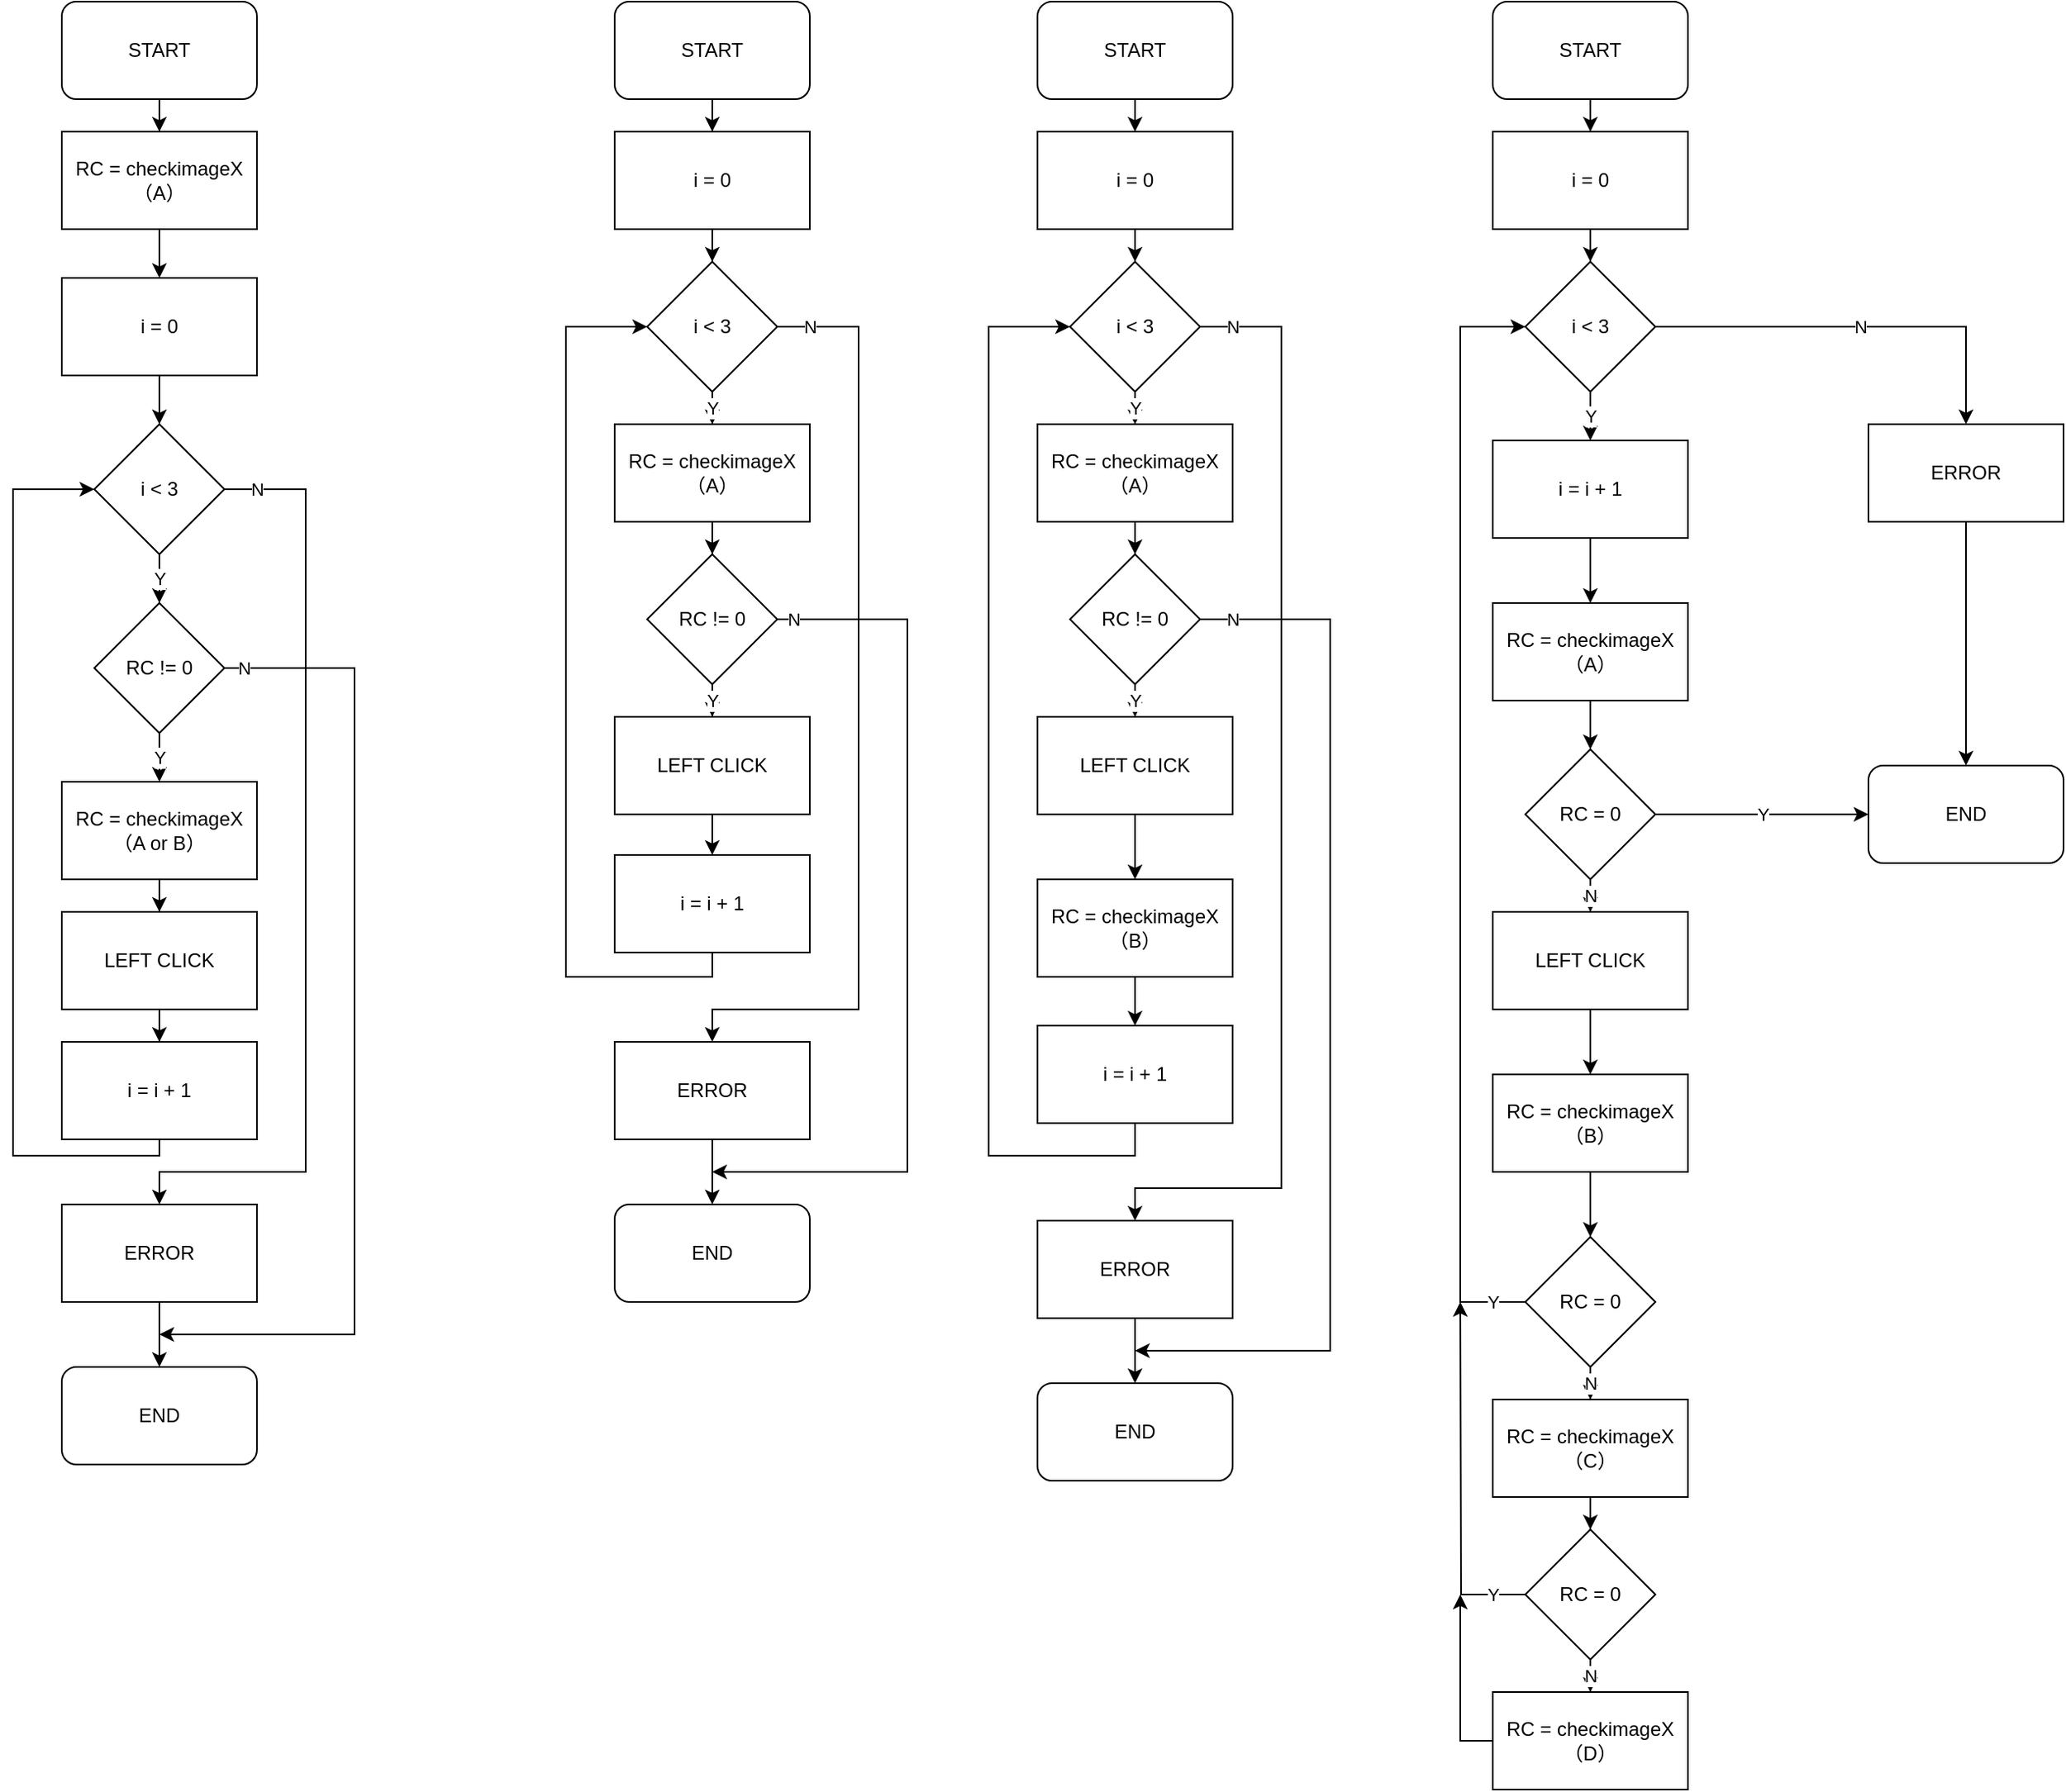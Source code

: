 <mxfile version="13.5.9" type="device"><diagram id="C5RBs43oDa-KdzZeNtuy" name="Page-1"><mxGraphModel dx="1920" dy="888" grid="1" gridSize="10" guides="1" tooltips="1" connect="1" arrows="1" fold="1" page="1" pageScale="1" pageWidth="827" pageHeight="1169" math="0" shadow="0"><root><mxCell id="WIyWlLk6GJQsqaUBKTNV-0"/><mxCell id="WIyWlLk6GJQsqaUBKTNV-1" parent="WIyWlLk6GJQsqaUBKTNV-0"/><mxCell id="Dwvabglg26hl9TU84rJq-7" style="edgeStyle=orthogonalEdgeStyle;rounded=0;orthogonalLoop=1;jettySize=auto;html=1;" parent="WIyWlLk6GJQsqaUBKTNV-1" source="Dwvabglg26hl9TU84rJq-0" target="Dwvabglg26hl9TU84rJq-4" edge="1"><mxGeometry relative="1" as="geometry"/></mxCell><mxCell id="Dwvabglg26hl9TU84rJq-0" value="i = 0" style="rounded=0;whiteSpace=wrap;html=1;" parent="WIyWlLk6GJQsqaUBKTNV-1" vertex="1"><mxGeometry x="470" y="80" width="120" height="60" as="geometry"/></mxCell><mxCell id="Dwvabglg26hl9TU84rJq-13" style="edgeStyle=orthogonalEdgeStyle;rounded=0;orthogonalLoop=1;jettySize=auto;html=1;entryX=0;entryY=0.5;entryDx=0;entryDy=0;" parent="WIyWlLk6GJQsqaUBKTNV-1" source="Dwvabglg26hl9TU84rJq-2" target="Dwvabglg26hl9TU84rJq-4" edge="1"><mxGeometry relative="1" as="geometry"><mxPoint x="400" y="320" as="targetPoint"/><Array as="points"><mxPoint x="530" y="600"/><mxPoint x="440" y="600"/><mxPoint x="440" y="200"/></Array></mxGeometry></mxCell><mxCell id="Dwvabglg26hl9TU84rJq-2" value="i = i + 1" style="rounded=0;whiteSpace=wrap;html=1;" parent="WIyWlLk6GJQsqaUBKTNV-1" vertex="1"><mxGeometry x="470" y="525" width="120" height="60" as="geometry"/></mxCell><mxCell id="Dwvabglg26hl9TU84rJq-9" style="edgeStyle=orthogonalEdgeStyle;rounded=0;orthogonalLoop=1;jettySize=auto;html=1;entryX=0.5;entryY=0;entryDx=0;entryDy=0;" parent="WIyWlLk6GJQsqaUBKTNV-1" source="Dwvabglg26hl9TU84rJq-3" target="Dwvabglg26hl9TU84rJq-6" edge="1"><mxGeometry relative="1" as="geometry"/></mxCell><mxCell id="Dwvabglg26hl9TU84rJq-3" value="&lt;div&gt;RC = checkimageX&lt;/div&gt;&lt;div&gt;（A）&lt;br&gt;&lt;/div&gt;" style="rounded=0;whiteSpace=wrap;html=1;" parent="WIyWlLk6GJQsqaUBKTNV-1" vertex="1"><mxGeometry x="470" y="260" width="120" height="60" as="geometry"/></mxCell><mxCell id="Dwvabglg26hl9TU84rJq-8" value="Y" style="edgeStyle=orthogonalEdgeStyle;rounded=0;orthogonalLoop=1;jettySize=auto;html=1;" parent="WIyWlLk6GJQsqaUBKTNV-1" source="Dwvabglg26hl9TU84rJq-4" target="Dwvabglg26hl9TU84rJq-3" edge="1"><mxGeometry relative="1" as="geometry"/></mxCell><mxCell id="Dwvabglg26hl9TU84rJq-15" value="N" style="edgeStyle=orthogonalEdgeStyle;rounded=0;orthogonalLoop=1;jettySize=auto;html=1;" parent="WIyWlLk6GJQsqaUBKTNV-1" source="Dwvabglg26hl9TU84rJq-4" target="Dwvabglg26hl9TU84rJq-14" edge="1"><mxGeometry x="-0.931" relative="1" as="geometry"><Array as="points"><mxPoint x="620" y="200"/><mxPoint x="620" y="620"/><mxPoint x="530" y="620"/></Array><mxPoint as="offset"/></mxGeometry></mxCell><mxCell id="Dwvabglg26hl9TU84rJq-4" value="i &amp;lt; 3" style="rhombus;whiteSpace=wrap;html=1;" parent="WIyWlLk6GJQsqaUBKTNV-1" vertex="1"><mxGeometry x="490" y="160" width="80" height="80" as="geometry"/></mxCell><mxCell id="Dwvabglg26hl9TU84rJq-11" value="Y" style="edgeStyle=orthogonalEdgeStyle;rounded=0;orthogonalLoop=1;jettySize=auto;html=1;entryX=0.5;entryY=0;entryDx=0;entryDy=0;" parent="WIyWlLk6GJQsqaUBKTNV-1" source="Dwvabglg26hl9TU84rJq-6" target="Dwvabglg26hl9TU84rJq-10" edge="1"><mxGeometry relative="1" as="geometry"/></mxCell><mxCell id="Dwvabglg26hl9TU84rJq-17" value="N" style="edgeStyle=orthogonalEdgeStyle;rounded=0;orthogonalLoop=1;jettySize=auto;html=1;" parent="WIyWlLk6GJQsqaUBKTNV-1" source="Dwvabglg26hl9TU84rJq-6" edge="1"><mxGeometry x="-0.963" relative="1" as="geometry"><mxPoint x="530" y="720" as="targetPoint"/><Array as="points"><mxPoint x="650" y="380"/><mxPoint x="650" y="720"/></Array><mxPoint as="offset"/></mxGeometry></mxCell><mxCell id="Dwvabglg26hl9TU84rJq-6" value="RC != 0" style="rhombus;whiteSpace=wrap;html=1;" parent="WIyWlLk6GJQsqaUBKTNV-1" vertex="1"><mxGeometry x="490" y="340" width="80" height="80" as="geometry"/></mxCell><mxCell id="Dwvabglg26hl9TU84rJq-12" style="edgeStyle=orthogonalEdgeStyle;rounded=0;orthogonalLoop=1;jettySize=auto;html=1;entryX=0.5;entryY=0;entryDx=0;entryDy=0;" parent="WIyWlLk6GJQsqaUBKTNV-1" source="Dwvabglg26hl9TU84rJq-10" target="Dwvabglg26hl9TU84rJq-2" edge="1"><mxGeometry relative="1" as="geometry"/></mxCell><mxCell id="Dwvabglg26hl9TU84rJq-10" value="LEFT CLICK" style="rounded=0;whiteSpace=wrap;html=1;" parent="WIyWlLk6GJQsqaUBKTNV-1" vertex="1"><mxGeometry x="470" y="440" width="120" height="60" as="geometry"/></mxCell><mxCell id="Dwvabglg26hl9TU84rJq-20" style="edgeStyle=orthogonalEdgeStyle;rounded=0;orthogonalLoop=1;jettySize=auto;html=1;entryX=0.5;entryY=0;entryDx=0;entryDy=0;" parent="WIyWlLk6GJQsqaUBKTNV-1" source="Dwvabglg26hl9TU84rJq-14" target="Dwvabglg26hl9TU84rJq-18" edge="1"><mxGeometry relative="1" as="geometry"/></mxCell><mxCell id="Dwvabglg26hl9TU84rJq-14" value="ERROR" style="rounded=0;whiteSpace=wrap;html=1;" parent="WIyWlLk6GJQsqaUBKTNV-1" vertex="1"><mxGeometry x="470" y="640" width="120" height="60" as="geometry"/></mxCell><mxCell id="Dwvabglg26hl9TU84rJq-18" value="END" style="rounded=1;whiteSpace=wrap;html=1;" parent="WIyWlLk6GJQsqaUBKTNV-1" vertex="1"><mxGeometry x="470" y="740" width="120" height="60" as="geometry"/></mxCell><mxCell id="Dwvabglg26hl9TU84rJq-22" style="edgeStyle=orthogonalEdgeStyle;rounded=0;orthogonalLoop=1;jettySize=auto;html=1;entryX=0.5;entryY=0;entryDx=0;entryDy=0;" parent="WIyWlLk6GJQsqaUBKTNV-1" source="Dwvabglg26hl9TU84rJq-21" target="Dwvabglg26hl9TU84rJq-0" edge="1"><mxGeometry relative="1" as="geometry"/></mxCell><mxCell id="Dwvabglg26hl9TU84rJq-21" value="START" style="rounded=1;whiteSpace=wrap;html=1;" parent="WIyWlLk6GJQsqaUBKTNV-1" vertex="1"><mxGeometry x="470" width="120" height="60" as="geometry"/></mxCell><mxCell id="Dwvabglg26hl9TU84rJq-85" style="edgeStyle=orthogonalEdgeStyle;rounded=0;orthogonalLoop=1;jettySize=auto;html=1;" parent="WIyWlLk6GJQsqaUBKTNV-1" source="Dwvabglg26hl9TU84rJq-86" target="Dwvabglg26hl9TU84rJq-93" edge="1"><mxGeometry relative="1" as="geometry"/></mxCell><mxCell id="Dwvabglg26hl9TU84rJq-86" value="i = 0" style="rounded=0;whiteSpace=wrap;html=1;" parent="WIyWlLk6GJQsqaUBKTNV-1" vertex="1"><mxGeometry x="730" y="80" width="120" height="60" as="geometry"/></mxCell><mxCell id="Dwvabglg26hl9TU84rJq-87" style="edgeStyle=orthogonalEdgeStyle;rounded=0;orthogonalLoop=1;jettySize=auto;html=1;entryX=0;entryY=0.5;entryDx=0;entryDy=0;" parent="WIyWlLk6GJQsqaUBKTNV-1" source="Dwvabglg26hl9TU84rJq-88" target="Dwvabglg26hl9TU84rJq-93" edge="1"><mxGeometry relative="1" as="geometry"><mxPoint x="660" y="320" as="targetPoint"/><Array as="points"><mxPoint x="790" y="710"/><mxPoint x="700" y="710"/><mxPoint x="700" y="200"/></Array></mxGeometry></mxCell><mxCell id="Dwvabglg26hl9TU84rJq-88" value="i = i + 1" style="rounded=0;whiteSpace=wrap;html=1;" parent="WIyWlLk6GJQsqaUBKTNV-1" vertex="1"><mxGeometry x="730" y="630" width="120" height="60" as="geometry"/></mxCell><mxCell id="Dwvabglg26hl9TU84rJq-89" style="edgeStyle=orthogonalEdgeStyle;rounded=0;orthogonalLoop=1;jettySize=auto;html=1;entryX=0.5;entryY=0;entryDx=0;entryDy=0;" parent="WIyWlLk6GJQsqaUBKTNV-1" source="Dwvabglg26hl9TU84rJq-90" target="Dwvabglg26hl9TU84rJq-96" edge="1"><mxGeometry relative="1" as="geometry"/></mxCell><mxCell id="Dwvabglg26hl9TU84rJq-90" value="&lt;div&gt;RC = checkimageX&lt;/div&gt;&lt;div&gt;（A）&lt;br&gt;&lt;/div&gt;" style="rounded=0;whiteSpace=wrap;html=1;" parent="WIyWlLk6GJQsqaUBKTNV-1" vertex="1"><mxGeometry x="730" y="260" width="120" height="60" as="geometry"/></mxCell><mxCell id="Dwvabglg26hl9TU84rJq-91" value="Y" style="edgeStyle=orthogonalEdgeStyle;rounded=0;orthogonalLoop=1;jettySize=auto;html=1;" parent="WIyWlLk6GJQsqaUBKTNV-1" source="Dwvabglg26hl9TU84rJq-93" target="Dwvabglg26hl9TU84rJq-90" edge="1"><mxGeometry relative="1" as="geometry"/></mxCell><mxCell id="Dwvabglg26hl9TU84rJq-92" value="N" style="edgeStyle=orthogonalEdgeStyle;rounded=0;orthogonalLoop=1;jettySize=auto;html=1;" parent="WIyWlLk6GJQsqaUBKTNV-1" source="Dwvabglg26hl9TU84rJq-93" target="Dwvabglg26hl9TU84rJq-100" edge="1"><mxGeometry x="-0.942" relative="1" as="geometry"><Array as="points"><mxPoint x="880" y="200"/><mxPoint x="880" y="730"/><mxPoint x="790" y="730"/></Array><mxPoint as="offset"/></mxGeometry></mxCell><mxCell id="Dwvabglg26hl9TU84rJq-93" value="i &amp;lt; 3" style="rhombus;whiteSpace=wrap;html=1;" parent="WIyWlLk6GJQsqaUBKTNV-1" vertex="1"><mxGeometry x="750" y="160" width="80" height="80" as="geometry"/></mxCell><mxCell id="Dwvabglg26hl9TU84rJq-94" value="Y" style="edgeStyle=orthogonalEdgeStyle;rounded=0;orthogonalLoop=1;jettySize=auto;html=1;entryX=0.5;entryY=0;entryDx=0;entryDy=0;" parent="WIyWlLk6GJQsqaUBKTNV-1" source="Dwvabglg26hl9TU84rJq-96" target="Dwvabglg26hl9TU84rJq-98" edge="1"><mxGeometry relative="1" as="geometry"/></mxCell><mxCell id="Dwvabglg26hl9TU84rJq-95" value="N" style="edgeStyle=orthogonalEdgeStyle;rounded=0;orthogonalLoop=1;jettySize=auto;html=1;exitX=1;exitY=0.5;exitDx=0;exitDy=0;" parent="WIyWlLk6GJQsqaUBKTNV-1" source="Dwvabglg26hl9TU84rJq-96" edge="1"><mxGeometry x="-0.939" relative="1" as="geometry"><mxPoint x="790" y="830" as="targetPoint"/><Array as="points"><mxPoint x="910" y="380"/><mxPoint x="910" y="830"/></Array><mxPoint x="830" y="490" as="sourcePoint"/><mxPoint as="offset"/></mxGeometry></mxCell><mxCell id="Dwvabglg26hl9TU84rJq-96" value="RC != 0" style="rhombus;whiteSpace=wrap;html=1;" parent="WIyWlLk6GJQsqaUBKTNV-1" vertex="1"><mxGeometry x="750" y="340" width="80" height="80" as="geometry"/></mxCell><mxCell id="Dwvabglg26hl9TU84rJq-97" style="edgeStyle=orthogonalEdgeStyle;rounded=0;orthogonalLoop=1;jettySize=auto;html=1;entryX=0.5;entryY=0;entryDx=0;entryDy=0;" parent="WIyWlLk6GJQsqaUBKTNV-1" source="Dwvabglg26hl9TU84rJq-98" target="Dwvabglg26hl9TU84rJq-104" edge="1"><mxGeometry relative="1" as="geometry"/></mxCell><mxCell id="Dwvabglg26hl9TU84rJq-98" value="LEFT CLICK" style="rounded=0;whiteSpace=wrap;html=1;" parent="WIyWlLk6GJQsqaUBKTNV-1" vertex="1"><mxGeometry x="730" y="440" width="120" height="60" as="geometry"/></mxCell><mxCell id="Dwvabglg26hl9TU84rJq-99" style="edgeStyle=orthogonalEdgeStyle;rounded=0;orthogonalLoop=1;jettySize=auto;html=1;entryX=0.5;entryY=0;entryDx=0;entryDy=0;" parent="WIyWlLk6GJQsqaUBKTNV-1" source="Dwvabglg26hl9TU84rJq-100" target="Dwvabglg26hl9TU84rJq-101" edge="1"><mxGeometry relative="1" as="geometry"/></mxCell><mxCell id="Dwvabglg26hl9TU84rJq-100" value="ERROR" style="rounded=0;whiteSpace=wrap;html=1;" parent="WIyWlLk6GJQsqaUBKTNV-1" vertex="1"><mxGeometry x="730" y="750" width="120" height="60" as="geometry"/></mxCell><mxCell id="Dwvabglg26hl9TU84rJq-101" value="END" style="rounded=1;whiteSpace=wrap;html=1;" parent="WIyWlLk6GJQsqaUBKTNV-1" vertex="1"><mxGeometry x="730" y="850" width="120" height="60" as="geometry"/></mxCell><mxCell id="Dwvabglg26hl9TU84rJq-102" style="edgeStyle=orthogonalEdgeStyle;rounded=0;orthogonalLoop=1;jettySize=auto;html=1;entryX=0.5;entryY=0;entryDx=0;entryDy=0;" parent="WIyWlLk6GJQsqaUBKTNV-1" source="Dwvabglg26hl9TU84rJq-103" target="Dwvabglg26hl9TU84rJq-86" edge="1"><mxGeometry relative="1" as="geometry"/></mxCell><mxCell id="Dwvabglg26hl9TU84rJq-103" value="START" style="rounded=1;whiteSpace=wrap;html=1;" parent="WIyWlLk6GJQsqaUBKTNV-1" vertex="1"><mxGeometry x="730" width="120" height="60" as="geometry"/></mxCell><mxCell id="Dwvabglg26hl9TU84rJq-105" style="edgeStyle=orthogonalEdgeStyle;rounded=0;orthogonalLoop=1;jettySize=auto;html=1;" parent="WIyWlLk6GJQsqaUBKTNV-1" source="Dwvabglg26hl9TU84rJq-104" target="Dwvabglg26hl9TU84rJq-88" edge="1"><mxGeometry relative="1" as="geometry"/></mxCell><mxCell id="Dwvabglg26hl9TU84rJq-104" value="&lt;div&gt;RC = checkimageX&lt;/div&gt;（B）" style="rounded=0;whiteSpace=wrap;html=1;" parent="WIyWlLk6GJQsqaUBKTNV-1" vertex="1"><mxGeometry x="730" y="540" width="120" height="60" as="geometry"/></mxCell><mxCell id="Dwvabglg26hl9TU84rJq-175" style="edgeStyle=orthogonalEdgeStyle;rounded=0;orthogonalLoop=1;jettySize=auto;html=1;entryX=0.5;entryY=0;entryDx=0;entryDy=0;" parent="WIyWlLk6GJQsqaUBKTNV-1" source="Dwvabglg26hl9TU84rJq-147" target="Dwvabglg26hl9TU84rJq-154" edge="1"><mxGeometry relative="1" as="geometry"/></mxCell><mxCell id="Dwvabglg26hl9TU84rJq-147" value="i = 0" style="rounded=0;whiteSpace=wrap;html=1;" parent="WIyWlLk6GJQsqaUBKTNV-1" vertex="1"><mxGeometry x="130" y="170" width="120" height="60" as="geometry"/></mxCell><mxCell id="Dwvabglg26hl9TU84rJq-148" style="edgeStyle=orthogonalEdgeStyle;rounded=0;orthogonalLoop=1;jettySize=auto;html=1;entryX=0;entryY=0.5;entryDx=0;entryDy=0;" parent="WIyWlLk6GJQsqaUBKTNV-1" source="Dwvabglg26hl9TU84rJq-149" target="Dwvabglg26hl9TU84rJq-154" edge="1"><mxGeometry relative="1" as="geometry"><mxPoint x="60" y="420" as="targetPoint"/><Array as="points"><mxPoint x="190" y="710"/><mxPoint x="100" y="710"/><mxPoint x="100" y="300"/></Array></mxGeometry></mxCell><mxCell id="Dwvabglg26hl9TU84rJq-149" value="i = i + 1" style="rounded=0;whiteSpace=wrap;html=1;" parent="WIyWlLk6GJQsqaUBKTNV-1" vertex="1"><mxGeometry x="130" y="640" width="120" height="60" as="geometry"/></mxCell><mxCell id="Dwvabglg26hl9TU84rJq-153" value="N" style="edgeStyle=orthogonalEdgeStyle;rounded=0;orthogonalLoop=1;jettySize=auto;html=1;" parent="WIyWlLk6GJQsqaUBKTNV-1" source="Dwvabglg26hl9TU84rJq-154" target="Dwvabglg26hl9TU84rJq-161" edge="1"><mxGeometry x="-0.931" relative="1" as="geometry"><Array as="points"><mxPoint x="280" y="300"/><mxPoint x="280" y="720"/><mxPoint x="190" y="720"/></Array><mxPoint as="offset"/></mxGeometry></mxCell><mxCell id="Dwvabglg26hl9TU84rJq-169" value="Y" style="edgeStyle=orthogonalEdgeStyle;rounded=0;orthogonalLoop=1;jettySize=auto;html=1;entryX=0.5;entryY=0;entryDx=0;entryDy=0;" parent="WIyWlLk6GJQsqaUBKTNV-1" source="Dwvabglg26hl9TU84rJq-154" target="Dwvabglg26hl9TU84rJq-157" edge="1"><mxGeometry relative="1" as="geometry"/></mxCell><mxCell id="Dwvabglg26hl9TU84rJq-154" value="i &amp;lt; 3" style="rhombus;whiteSpace=wrap;html=1;" parent="WIyWlLk6GJQsqaUBKTNV-1" vertex="1"><mxGeometry x="150" y="260" width="80" height="80" as="geometry"/></mxCell><mxCell id="Dwvabglg26hl9TU84rJq-156" value="N" style="edgeStyle=orthogonalEdgeStyle;rounded=0;orthogonalLoop=1;jettySize=auto;html=1;" parent="WIyWlLk6GJQsqaUBKTNV-1" source="Dwvabglg26hl9TU84rJq-157" edge="1"><mxGeometry x="-0.963" relative="1" as="geometry"><mxPoint x="190" y="820" as="targetPoint"/><Array as="points"><mxPoint x="310" y="410"/><mxPoint x="310" y="820"/></Array><mxPoint as="offset"/></mxGeometry></mxCell><mxCell id="Dwvabglg26hl9TU84rJq-171" value="Y" style="edgeStyle=orthogonalEdgeStyle;rounded=0;orthogonalLoop=1;jettySize=auto;html=1;entryX=0.5;entryY=0;entryDx=0;entryDy=0;" parent="WIyWlLk6GJQsqaUBKTNV-1" source="Dwvabglg26hl9TU84rJq-157" target="Dwvabglg26hl9TU84rJq-170" edge="1"><mxGeometry relative="1" as="geometry"/></mxCell><mxCell id="Dwvabglg26hl9TU84rJq-157" value="RC != 0" style="rhombus;whiteSpace=wrap;html=1;" parent="WIyWlLk6GJQsqaUBKTNV-1" vertex="1"><mxGeometry x="150" y="370" width="80" height="80" as="geometry"/></mxCell><mxCell id="Dwvabglg26hl9TU84rJq-158" style="edgeStyle=orthogonalEdgeStyle;rounded=0;orthogonalLoop=1;jettySize=auto;html=1;entryX=0.5;entryY=0;entryDx=0;entryDy=0;" parent="WIyWlLk6GJQsqaUBKTNV-1" source="Dwvabglg26hl9TU84rJq-159" target="Dwvabglg26hl9TU84rJq-149" edge="1"><mxGeometry relative="1" as="geometry"/></mxCell><mxCell id="Dwvabglg26hl9TU84rJq-159" value="LEFT CLICK" style="rounded=0;whiteSpace=wrap;html=1;" parent="WIyWlLk6GJQsqaUBKTNV-1" vertex="1"><mxGeometry x="130" y="560" width="120" height="60" as="geometry"/></mxCell><mxCell id="Dwvabglg26hl9TU84rJq-160" style="edgeStyle=orthogonalEdgeStyle;rounded=0;orthogonalLoop=1;jettySize=auto;html=1;entryX=0.5;entryY=0;entryDx=0;entryDy=0;" parent="WIyWlLk6GJQsqaUBKTNV-1" source="Dwvabglg26hl9TU84rJq-161" target="Dwvabglg26hl9TU84rJq-162" edge="1"><mxGeometry relative="1" as="geometry"/></mxCell><mxCell id="Dwvabglg26hl9TU84rJq-161" value="ERROR" style="rounded=0;whiteSpace=wrap;html=1;" parent="WIyWlLk6GJQsqaUBKTNV-1" vertex="1"><mxGeometry x="130" y="740" width="120" height="60" as="geometry"/></mxCell><mxCell id="Dwvabglg26hl9TU84rJq-162" value="END" style="rounded=1;whiteSpace=wrap;html=1;" parent="WIyWlLk6GJQsqaUBKTNV-1" vertex="1"><mxGeometry x="130" y="840" width="120" height="60" as="geometry"/></mxCell><mxCell id="Dwvabglg26hl9TU84rJq-173" style="edgeStyle=orthogonalEdgeStyle;rounded=0;orthogonalLoop=1;jettySize=auto;html=1;entryX=0.5;entryY=0;entryDx=0;entryDy=0;" parent="WIyWlLk6GJQsqaUBKTNV-1" source="Dwvabglg26hl9TU84rJq-164" target="Dwvabglg26hl9TU84rJq-165" edge="1"><mxGeometry relative="1" as="geometry"/></mxCell><mxCell id="Dwvabglg26hl9TU84rJq-164" value="START" style="rounded=1;whiteSpace=wrap;html=1;" parent="WIyWlLk6GJQsqaUBKTNV-1" vertex="1"><mxGeometry x="130" width="120" height="60" as="geometry"/></mxCell><mxCell id="Dwvabglg26hl9TU84rJq-174" style="edgeStyle=orthogonalEdgeStyle;rounded=0;orthogonalLoop=1;jettySize=auto;html=1;entryX=0.5;entryY=0;entryDx=0;entryDy=0;" parent="WIyWlLk6GJQsqaUBKTNV-1" source="Dwvabglg26hl9TU84rJq-165" target="Dwvabglg26hl9TU84rJq-147" edge="1"><mxGeometry relative="1" as="geometry"/></mxCell><mxCell id="Dwvabglg26hl9TU84rJq-165" value="&lt;div&gt;RC = checkimageX&lt;/div&gt;&lt;div&gt;（A）&lt;br&gt;&lt;/div&gt;" style="rounded=0;whiteSpace=wrap;html=1;" parent="WIyWlLk6GJQsqaUBKTNV-1" vertex="1"><mxGeometry x="130" y="80" width="120" height="60" as="geometry"/></mxCell><mxCell id="Dwvabglg26hl9TU84rJq-172" style="edgeStyle=orthogonalEdgeStyle;rounded=0;orthogonalLoop=1;jettySize=auto;html=1;entryX=0.5;entryY=0;entryDx=0;entryDy=0;" parent="WIyWlLk6GJQsqaUBKTNV-1" source="Dwvabglg26hl9TU84rJq-170" target="Dwvabglg26hl9TU84rJq-159" edge="1"><mxGeometry relative="1" as="geometry"/></mxCell><mxCell id="Dwvabglg26hl9TU84rJq-170" value="&lt;div&gt;RC = checkimageX&lt;/div&gt;（A or B）" style="rounded=0;whiteSpace=wrap;html=1;" parent="WIyWlLk6GJQsqaUBKTNV-1" vertex="1"><mxGeometry x="130" y="480" width="120" height="60" as="geometry"/></mxCell><mxCell id="FVZSk1laUF7DB74uwp6q-0" style="edgeStyle=orthogonalEdgeStyle;rounded=0;orthogonalLoop=1;jettySize=auto;html=1;" edge="1" parent="WIyWlLk6GJQsqaUBKTNV-1" source="FVZSk1laUF7DB74uwp6q-1" target="FVZSk1laUF7DB74uwp6q-8"><mxGeometry relative="1" as="geometry"/></mxCell><mxCell id="FVZSk1laUF7DB74uwp6q-1" value="i = 0" style="rounded=0;whiteSpace=wrap;html=1;" vertex="1" parent="WIyWlLk6GJQsqaUBKTNV-1"><mxGeometry x="1010" y="80" width="120" height="60" as="geometry"/></mxCell><mxCell id="FVZSk1laUF7DB74uwp6q-4" style="edgeStyle=orthogonalEdgeStyle;rounded=0;orthogonalLoop=1;jettySize=auto;html=1;entryX=0.5;entryY=0;entryDx=0;entryDy=0;" edge="1" parent="WIyWlLk6GJQsqaUBKTNV-1" source="FVZSk1laUF7DB74uwp6q-5" target="FVZSk1laUF7DB74uwp6q-11"><mxGeometry relative="1" as="geometry"/></mxCell><mxCell id="FVZSk1laUF7DB74uwp6q-5" value="&lt;div&gt;RC = checkimageX&lt;/div&gt;&lt;div&gt;（A）&lt;br&gt;&lt;/div&gt;" style="rounded=0;whiteSpace=wrap;html=1;" vertex="1" parent="WIyWlLk6GJQsqaUBKTNV-1"><mxGeometry x="1010" y="370" width="120" height="60" as="geometry"/></mxCell><mxCell id="FVZSk1laUF7DB74uwp6q-6" value="Y" style="edgeStyle=orthogonalEdgeStyle;rounded=0;orthogonalLoop=1;jettySize=auto;html=1;entryX=0.5;entryY=0;entryDx=0;entryDy=0;" edge="1" parent="WIyWlLk6GJQsqaUBKTNV-1" source="FVZSk1laUF7DB74uwp6q-8" target="FVZSk1laUF7DB74uwp6q-47"><mxGeometry relative="1" as="geometry"><mxPoint x="1070" y="280" as="targetPoint"/></mxGeometry></mxCell><mxCell id="FVZSk1laUF7DB74uwp6q-44" value="N" style="edgeStyle=orthogonalEdgeStyle;rounded=0;orthogonalLoop=1;jettySize=auto;html=1;" edge="1" parent="WIyWlLk6GJQsqaUBKTNV-1" source="FVZSk1laUF7DB74uwp6q-8" target="FVZSk1laUF7DB74uwp6q-15"><mxGeometry relative="1" as="geometry"/></mxCell><mxCell id="FVZSk1laUF7DB74uwp6q-8" value="i &amp;lt; 3" style="rhombus;whiteSpace=wrap;html=1;" vertex="1" parent="WIyWlLk6GJQsqaUBKTNV-1"><mxGeometry x="1030" y="160" width="80" height="80" as="geometry"/></mxCell><mxCell id="FVZSk1laUF7DB74uwp6q-45" value="Y" style="edgeStyle=orthogonalEdgeStyle;rounded=0;orthogonalLoop=1;jettySize=auto;html=1;" edge="1" parent="WIyWlLk6GJQsqaUBKTNV-1" source="FVZSk1laUF7DB74uwp6q-11" target="FVZSk1laUF7DB74uwp6q-16"><mxGeometry relative="1" as="geometry"/></mxCell><mxCell id="FVZSk1laUF7DB74uwp6q-46" value="N" style="edgeStyle=orthogonalEdgeStyle;rounded=0;orthogonalLoop=1;jettySize=auto;html=1;entryX=0.5;entryY=0;entryDx=0;entryDy=0;" edge="1" parent="WIyWlLk6GJQsqaUBKTNV-1" source="FVZSk1laUF7DB74uwp6q-11" target="FVZSk1laUF7DB74uwp6q-13"><mxGeometry relative="1" as="geometry"/></mxCell><mxCell id="FVZSk1laUF7DB74uwp6q-11" value="RC = 0" style="rhombus;whiteSpace=wrap;html=1;" vertex="1" parent="WIyWlLk6GJQsqaUBKTNV-1"><mxGeometry x="1030" y="460" width="80" height="80" as="geometry"/></mxCell><mxCell id="FVZSk1laUF7DB74uwp6q-12" style="edgeStyle=orthogonalEdgeStyle;rounded=0;orthogonalLoop=1;jettySize=auto;html=1;entryX=0.5;entryY=0;entryDx=0;entryDy=0;" edge="1" parent="WIyWlLk6GJQsqaUBKTNV-1" source="FVZSk1laUF7DB74uwp6q-13" target="FVZSk1laUF7DB74uwp6q-20"><mxGeometry relative="1" as="geometry"/></mxCell><mxCell id="FVZSk1laUF7DB74uwp6q-13" value="LEFT CLICK" style="rounded=0;whiteSpace=wrap;html=1;" vertex="1" parent="WIyWlLk6GJQsqaUBKTNV-1"><mxGeometry x="1010" y="560" width="120" height="60" as="geometry"/></mxCell><mxCell id="FVZSk1laUF7DB74uwp6q-14" style="edgeStyle=orthogonalEdgeStyle;rounded=0;orthogonalLoop=1;jettySize=auto;html=1;entryX=0.5;entryY=0;entryDx=0;entryDy=0;" edge="1" parent="WIyWlLk6GJQsqaUBKTNV-1" source="FVZSk1laUF7DB74uwp6q-15" target="FVZSk1laUF7DB74uwp6q-16"><mxGeometry relative="1" as="geometry"/></mxCell><mxCell id="FVZSk1laUF7DB74uwp6q-15" value="ERROR" style="rounded=0;whiteSpace=wrap;html=1;" vertex="1" parent="WIyWlLk6GJQsqaUBKTNV-1"><mxGeometry x="1241" y="260" width="120" height="60" as="geometry"/></mxCell><mxCell id="FVZSk1laUF7DB74uwp6q-16" value="END" style="rounded=1;whiteSpace=wrap;html=1;" vertex="1" parent="WIyWlLk6GJQsqaUBKTNV-1"><mxGeometry x="1241" y="470" width="120" height="60" as="geometry"/></mxCell><mxCell id="FVZSk1laUF7DB74uwp6q-17" style="edgeStyle=orthogonalEdgeStyle;rounded=0;orthogonalLoop=1;jettySize=auto;html=1;entryX=0.5;entryY=0;entryDx=0;entryDy=0;" edge="1" parent="WIyWlLk6GJQsqaUBKTNV-1" source="FVZSk1laUF7DB74uwp6q-18" target="FVZSk1laUF7DB74uwp6q-1"><mxGeometry relative="1" as="geometry"/></mxCell><mxCell id="FVZSk1laUF7DB74uwp6q-18" value="START" style="rounded=1;whiteSpace=wrap;html=1;" vertex="1" parent="WIyWlLk6GJQsqaUBKTNV-1"><mxGeometry x="1010" width="120" height="60" as="geometry"/></mxCell><mxCell id="FVZSk1laUF7DB74uwp6q-22" style="edgeStyle=orthogonalEdgeStyle;rounded=0;orthogonalLoop=1;jettySize=auto;html=1;entryX=0.5;entryY=0;entryDx=0;entryDy=0;" edge="1" parent="WIyWlLk6GJQsqaUBKTNV-1" source="FVZSk1laUF7DB74uwp6q-20" target="FVZSk1laUF7DB74uwp6q-21"><mxGeometry relative="1" as="geometry"/></mxCell><mxCell id="FVZSk1laUF7DB74uwp6q-20" value="&lt;div&gt;RC = checkimageX&lt;/div&gt;（B）" style="rounded=0;whiteSpace=wrap;html=1;" vertex="1" parent="WIyWlLk6GJQsqaUBKTNV-1"><mxGeometry x="1010" y="660" width="120" height="60" as="geometry"/></mxCell><mxCell id="FVZSk1laUF7DB74uwp6q-50" value="Y" style="edgeStyle=orthogonalEdgeStyle;rounded=0;orthogonalLoop=1;jettySize=auto;html=1;entryX=0;entryY=0.5;entryDx=0;entryDy=0;" edge="1" parent="WIyWlLk6GJQsqaUBKTNV-1" source="FVZSk1laUF7DB74uwp6q-21" target="FVZSk1laUF7DB74uwp6q-8"><mxGeometry x="-0.941" relative="1" as="geometry"><Array as="points"><mxPoint x="990" y="800"/><mxPoint x="990" y="200"/></Array><mxPoint as="offset"/></mxGeometry></mxCell><mxCell id="FVZSk1laUF7DB74uwp6q-51" value="N" style="edgeStyle=orthogonalEdgeStyle;rounded=0;orthogonalLoop=1;jettySize=auto;html=1;entryX=0.5;entryY=0;entryDx=0;entryDy=0;" edge="1" parent="WIyWlLk6GJQsqaUBKTNV-1" source="FVZSk1laUF7DB74uwp6q-21" target="FVZSk1laUF7DB74uwp6q-28"><mxGeometry relative="1" as="geometry"/></mxCell><mxCell id="FVZSk1laUF7DB74uwp6q-21" value="RC = 0" style="rhombus;whiteSpace=wrap;html=1;" vertex="1" parent="WIyWlLk6GJQsqaUBKTNV-1"><mxGeometry x="1030" y="760" width="80" height="80" as="geometry"/></mxCell><mxCell id="FVZSk1laUF7DB74uwp6q-35" style="edgeStyle=orthogonalEdgeStyle;rounded=0;orthogonalLoop=1;jettySize=auto;html=1;entryX=0.5;entryY=0;entryDx=0;entryDy=0;" edge="1" parent="WIyWlLk6GJQsqaUBKTNV-1" source="FVZSk1laUF7DB74uwp6q-28" target="FVZSk1laUF7DB74uwp6q-34"><mxGeometry relative="1" as="geometry"/></mxCell><mxCell id="FVZSk1laUF7DB74uwp6q-28" value="&lt;div&gt;RC = checkimageX&lt;/div&gt;（C）" style="rounded=0;whiteSpace=wrap;html=1;" vertex="1" parent="WIyWlLk6GJQsqaUBKTNV-1"><mxGeometry x="1010" y="860" width="120" height="60" as="geometry"/></mxCell><mxCell id="FVZSk1laUF7DB74uwp6q-38" value="N" style="edgeStyle=orthogonalEdgeStyle;rounded=0;orthogonalLoop=1;jettySize=auto;html=1;entryX=0.5;entryY=0;entryDx=0;entryDy=0;" edge="1" parent="WIyWlLk6GJQsqaUBKTNV-1" source="FVZSk1laUF7DB74uwp6q-34" target="FVZSk1laUF7DB74uwp6q-36"><mxGeometry relative="1" as="geometry"/></mxCell><mxCell id="FVZSk1laUF7DB74uwp6q-54" value="Y" style="edgeStyle=orthogonalEdgeStyle;rounded=0;orthogonalLoop=1;jettySize=auto;html=1;" edge="1" parent="WIyWlLk6GJQsqaUBKTNV-1" source="FVZSk1laUF7DB74uwp6q-34"><mxGeometry x="-0.818" relative="1" as="geometry"><mxPoint x="990" y="800" as="targetPoint"/><mxPoint as="offset"/></mxGeometry></mxCell><mxCell id="FVZSk1laUF7DB74uwp6q-34" value="RC = 0" style="rhombus;whiteSpace=wrap;html=1;" vertex="1" parent="WIyWlLk6GJQsqaUBKTNV-1"><mxGeometry x="1030" y="940" width="80" height="80" as="geometry"/></mxCell><mxCell id="FVZSk1laUF7DB74uwp6q-53" style="edgeStyle=orthogonalEdgeStyle;rounded=0;orthogonalLoop=1;jettySize=auto;html=1;" edge="1" parent="WIyWlLk6GJQsqaUBKTNV-1" source="FVZSk1laUF7DB74uwp6q-36"><mxGeometry relative="1" as="geometry"><mxPoint x="990" y="980" as="targetPoint"/></mxGeometry></mxCell><mxCell id="FVZSk1laUF7DB74uwp6q-36" value="&lt;div&gt;RC = checkimageX&lt;/div&gt;（D）" style="rounded=0;whiteSpace=wrap;html=1;" vertex="1" parent="WIyWlLk6GJQsqaUBKTNV-1"><mxGeometry x="1010" y="1040" width="120" height="60" as="geometry"/></mxCell><mxCell id="FVZSk1laUF7DB74uwp6q-48" style="edgeStyle=orthogonalEdgeStyle;rounded=0;orthogonalLoop=1;jettySize=auto;html=1;entryX=0.5;entryY=0;entryDx=0;entryDy=0;" edge="1" parent="WIyWlLk6GJQsqaUBKTNV-1" source="FVZSk1laUF7DB74uwp6q-47" target="FVZSk1laUF7DB74uwp6q-5"><mxGeometry relative="1" as="geometry"/></mxCell><mxCell id="FVZSk1laUF7DB74uwp6q-47" value="i = i + 1" style="rounded=0;whiteSpace=wrap;html=1;" vertex="1" parent="WIyWlLk6GJQsqaUBKTNV-1"><mxGeometry x="1010" y="270" width="120" height="60" as="geometry"/></mxCell></root></mxGraphModel></diagram></mxfile>